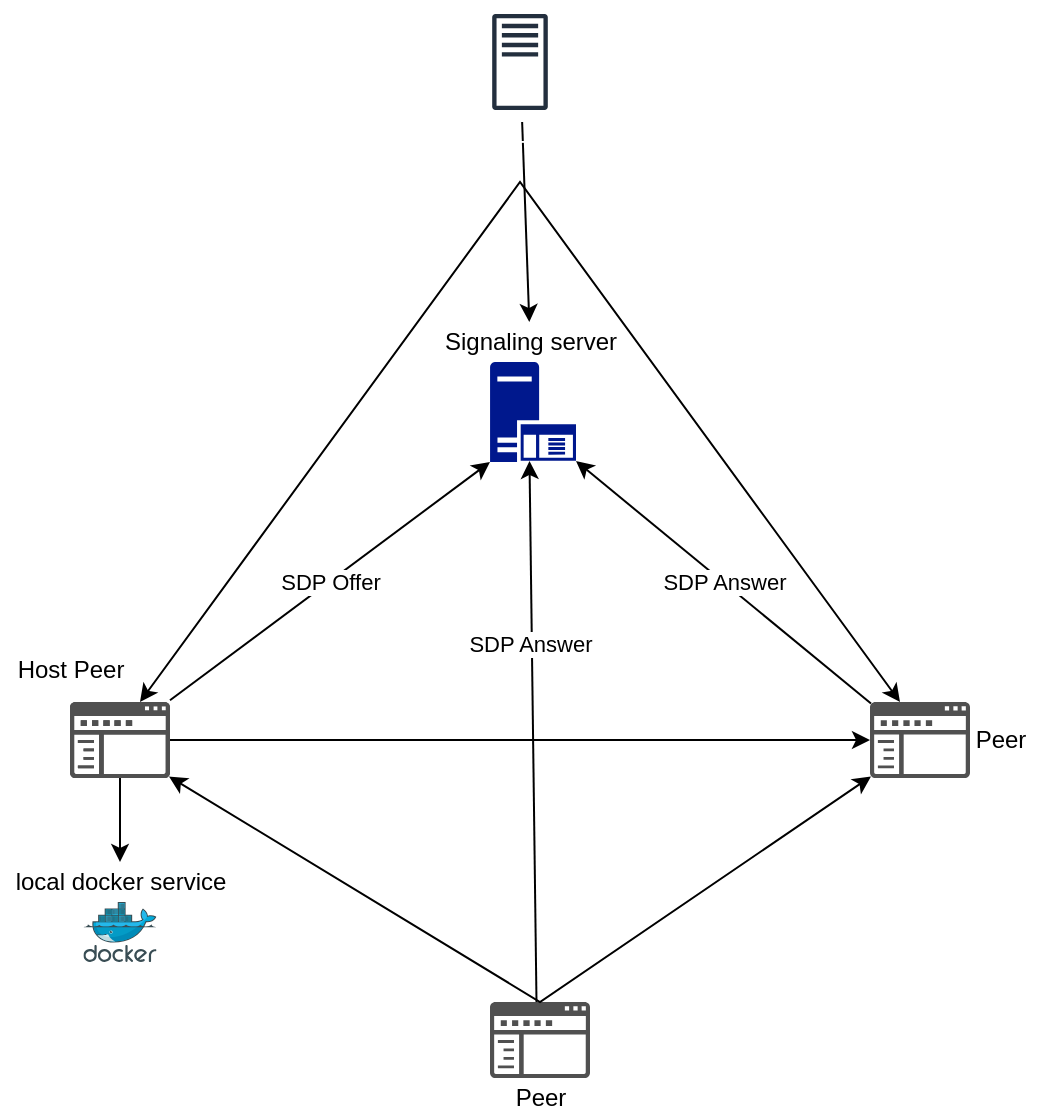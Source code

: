 <mxfile>
    <diagram id="Ht1M8jgEwFfnCIfOTk4-" name="Page-1">
        <mxGraphModel dx="722" dy="559" grid="0" gridSize="10" guides="1" tooltips="1" connect="1" arrows="1" fold="1" page="0" pageScale="1" pageWidth="1169" pageHeight="827" math="0" shadow="0">
            <root>
                <mxCell id="0"/>
                <mxCell id="1" parent="0"/>
                <mxCell id="vwmqPSV8uhTP2pzoNHLu-3" value="" style="sketch=0;aspect=fixed;pointerEvents=1;shadow=0;dashed=0;html=1;strokeColor=none;labelPosition=center;verticalLabelPosition=bottom;verticalAlign=top;align=center;fillColor=#00188D;shape=mxgraph.mscae.enterprise.application_server" parent="1" vertex="1">
                    <mxGeometry x="525" y="250" width="43" height="50" as="geometry"/>
                </mxCell>
                <mxCell id="vwmqPSV8uhTP2pzoNHLu-5" value="" style="sketch=0;pointerEvents=1;shadow=0;dashed=0;html=1;strokeColor=none;labelPosition=center;verticalLabelPosition=bottom;verticalAlign=top;align=center;fillColor=#505050;shape=mxgraph.mscae.intune.company_portal" parent="1" vertex="1">
                    <mxGeometry x="315" y="420" width="50" height="38" as="geometry"/>
                </mxCell>
                <mxCell id="vwmqPSV8uhTP2pzoNHLu-12" style="edgeStyle=none;rounded=0;orthogonalLoop=1;jettySize=auto;html=1;exitX=1;exitY=0.5;exitDx=0;exitDy=0;exitPerimeter=0;entryX=0;entryY=0.5;entryDx=0;entryDy=0;entryPerimeter=0;" parent="1" source="vwmqPSV8uhTP2pzoNHLu-6" target="vwmqPSV8uhTP2pzoNHLu-7" edge="1">
                    <mxGeometry relative="1" as="geometry"/>
                </mxCell>
                <mxCell id="IBH7BugRt1_LGsTLdOMp-1" value="" style="edgeStyle=orthogonalEdgeStyle;rounded=0;orthogonalLoop=1;jettySize=auto;html=1;" parent="1" source="vwmqPSV8uhTP2pzoNHLu-6" target="6W5eKpbAy4shnJdx7X16-5" edge="1">
                    <mxGeometry relative="1" as="geometry"/>
                </mxCell>
                <mxCell id="vwmqPSV8uhTP2pzoNHLu-6" value="" style="sketch=0;pointerEvents=1;shadow=0;dashed=0;html=1;strokeColor=none;labelPosition=center;verticalLabelPosition=bottom;verticalAlign=top;align=center;fillColor=#505050;shape=mxgraph.mscae.intune.company_portal" parent="1" vertex="1">
                    <mxGeometry x="315" y="420" width="50" height="38" as="geometry"/>
                </mxCell>
                <mxCell id="vwmqPSV8uhTP2pzoNHLu-7" value="" style="sketch=0;pointerEvents=1;shadow=0;dashed=0;html=1;strokeColor=none;labelPosition=center;verticalLabelPosition=bottom;verticalAlign=top;align=center;fillColor=#505050;shape=mxgraph.mscae.intune.company_portal" parent="1" vertex="1">
                    <mxGeometry x="715" y="420" width="50" height="38" as="geometry"/>
                </mxCell>
                <mxCell id="vwmqPSV8uhTP2pzoNHLu-10" value="" style="sketch=0;aspect=fixed;html=1;points=[];align=center;image;fontSize=12;image=img/lib/mscae/Docker.svg;" parent="1" vertex="1">
                    <mxGeometry x="321.7" y="520" width="36.59" height="30" as="geometry"/>
                </mxCell>
                <mxCell id="6W5eKpbAy4shnJdx7X16-1" value="Host Peer" style="text;html=1;resizable=0;autosize=1;align=center;verticalAlign=middle;points=[];fillColor=none;strokeColor=none;rounded=0;" parent="1" vertex="1">
                    <mxGeometry x="280" y="394" width="70" height="20" as="geometry"/>
                </mxCell>
                <mxCell id="6W5eKpbAy4shnJdx7X16-2" value="Peer" style="text;html=1;resizable=0;autosize=1;align=center;verticalAlign=middle;points=[];fillColor=none;strokeColor=none;rounded=0;" parent="1" vertex="1">
                    <mxGeometry x="760" y="429" width="40" height="20" as="geometry"/>
                </mxCell>
                <mxCell id="6W5eKpbAy4shnJdx7X16-4" value="Signaling server" style="text;html=1;resizable=0;autosize=1;align=center;verticalAlign=middle;points=[];fillColor=none;strokeColor=none;rounded=0;" parent="1" vertex="1">
                    <mxGeometry x="495" y="230" width="100" height="20" as="geometry"/>
                </mxCell>
                <mxCell id="6W5eKpbAy4shnJdx7X16-5" value="local docker service" style="text;html=1;resizable=0;autosize=1;align=center;verticalAlign=middle;points=[];fillColor=none;strokeColor=none;rounded=0;" parent="1" vertex="1">
                    <mxGeometry x="280" y="500" width="120" height="20" as="geometry"/>
                </mxCell>
                <mxCell id="IBH7BugRt1_LGsTLdOMp-3" value="" style="endArrow=classic;startArrow=classic;html=1;rounded=0;entryX=0.3;entryY=0;entryDx=0;entryDy=0;entryPerimeter=0;exitX=0.7;exitY=0;exitDx=0;exitDy=0;exitPerimeter=0;" parent="1" source="vwmqPSV8uhTP2pzoNHLu-6" target="vwmqPSV8uhTP2pzoNHLu-7" edge="1">
                    <mxGeometry width="50" height="50" relative="1" as="geometry">
                        <mxPoint x="500" y="180" as="sourcePoint"/>
                        <mxPoint x="550" y="130" as="targetPoint"/>
                        <Array as="points">
                            <mxPoint x="540" y="160"/>
                        </Array>
                    </mxGeometry>
                </mxCell>
                <mxCell id="2" value="" style="edgeStyle=none;html=1;" edge="1" parent="1" source="IBH7BugRt1_LGsTLdOMp-4" target="6W5eKpbAy4shnJdx7X16-4">
                    <mxGeometry relative="1" as="geometry"/>
                </mxCell>
                <mxCell id="IBH7BugRt1_LGsTLdOMp-4" value="&lt;font color=&quot;#ffffff&quot;&gt;STUN(TURN)&lt;/font&gt;" style="sketch=0;outlineConnect=0;fontColor=#232F3E;gradientColor=none;strokeColor=#232F3E;fillColor=#ffffff;dashed=0;verticalLabelPosition=bottom;verticalAlign=top;align=center;html=1;fontSize=12;fontStyle=0;aspect=fixed;shape=mxgraph.aws4.resourceIcon;resIcon=mxgraph.aws4.traditional_server;" parent="1" vertex="1">
                    <mxGeometry x="510" y="70" width="60" height="60" as="geometry"/>
                </mxCell>
                <mxCell id="IBH7BugRt1_LGsTLdOMp-5" value="" style="sketch=0;pointerEvents=1;shadow=0;dashed=0;html=1;strokeColor=none;labelPosition=center;verticalLabelPosition=bottom;verticalAlign=top;align=center;fillColor=#505050;shape=mxgraph.mscae.intune.company_portal" parent="1" vertex="1">
                    <mxGeometry x="525" y="570" width="50" height="38" as="geometry"/>
                </mxCell>
                <mxCell id="IBH7BugRt1_LGsTLdOMp-6" value="" style="endArrow=classic;startArrow=classic;html=1;rounded=0;entryX=0.01;entryY=0.98;entryDx=0;entryDy=0;entryPerimeter=0;exitX=0.99;exitY=0.98;exitDx=0;exitDy=0;exitPerimeter=0;" parent="1" source="vwmqPSV8uhTP2pzoNHLu-6" target="vwmqPSV8uhTP2pzoNHLu-7" edge="1">
                    <mxGeometry width="50" height="50" relative="1" as="geometry">
                        <mxPoint x="460" y="510" as="sourcePoint"/>
                        <mxPoint x="618" y="540" as="targetPoint"/>
                        <Array as="points">
                            <mxPoint x="550" y="570"/>
                        </Array>
                    </mxGeometry>
                </mxCell>
                <mxCell id="IBH7BugRt1_LGsTLdOMp-7" value="Peer" style="text;html=1;resizable=0;autosize=1;align=center;verticalAlign=middle;points=[];fillColor=none;strokeColor=none;rounded=0;" parent="1" vertex="1">
                    <mxGeometry x="530" y="608" width="40" height="20" as="geometry"/>
                </mxCell>
                <mxCell id="IBH7BugRt1_LGsTLdOMp-9" value="" style="endArrow=classic;html=1;rounded=0;entryX=0;entryY=1;entryDx=0;entryDy=0;entryPerimeter=0;" parent="1" target="vwmqPSV8uhTP2pzoNHLu-3" edge="1">
                    <mxGeometry relative="1" as="geometry">
                        <mxPoint x="365" y="419.13" as="sourcePoint"/>
                        <mxPoint x="465" y="419.13" as="targetPoint"/>
                    </mxGeometry>
                </mxCell>
                <mxCell id="IBH7BugRt1_LGsTLdOMp-10" value="SDP Offer" style="edgeLabel;resizable=0;html=1;align=center;verticalAlign=middle;" parent="IBH7BugRt1_LGsTLdOMp-9" connectable="0" vertex="1">
                    <mxGeometry relative="1" as="geometry"/>
                </mxCell>
                <mxCell id="IBH7BugRt1_LGsTLdOMp-15" value="" style="endArrow=classic;html=1;rounded=0;exitX=0.01;exitY=0.02;exitDx=0;exitDy=0;exitPerimeter=0;entryX=1;entryY=0.99;entryDx=0;entryDy=0;entryPerimeter=0;" parent="1" source="vwmqPSV8uhTP2pzoNHLu-7" target="vwmqPSV8uhTP2pzoNHLu-3" edge="1">
                    <mxGeometry relative="1" as="geometry">
                        <mxPoint x="568" y="370" as="sourcePoint"/>
                        <mxPoint x="668" y="370" as="targetPoint"/>
                    </mxGeometry>
                </mxCell>
                <mxCell id="IBH7BugRt1_LGsTLdOMp-16" value="SDP Answer" style="edgeLabel;resizable=0;html=1;align=center;verticalAlign=middle;" parent="IBH7BugRt1_LGsTLdOMp-15" connectable="0" vertex="1">
                    <mxGeometry relative="1" as="geometry"/>
                </mxCell>
                <mxCell id="IBH7BugRt1_LGsTLdOMp-20" value="" style="endArrow=classic;html=1;rounded=0;entryX=0.5;entryY=0.99;entryDx=0;entryDy=0;entryPerimeter=0;" parent="1" edge="1">
                    <mxGeometry relative="1" as="geometry">
                        <mxPoint x="548.25" y="570" as="sourcePoint"/>
                        <mxPoint x="544.75" y="299.5" as="targetPoint"/>
                    </mxGeometry>
                </mxCell>
                <mxCell id="IBH7BugRt1_LGsTLdOMp-21" value="SDP Answer" style="edgeLabel;resizable=0;html=1;align=center;verticalAlign=middle;" parent="IBH7BugRt1_LGsTLdOMp-20" connectable="0" vertex="1">
                    <mxGeometry relative="1" as="geometry">
                        <mxPoint x="-2" y="-44" as="offset"/>
                    </mxGeometry>
                </mxCell>
            </root>
        </mxGraphModel>
    </diagram>
</mxfile>